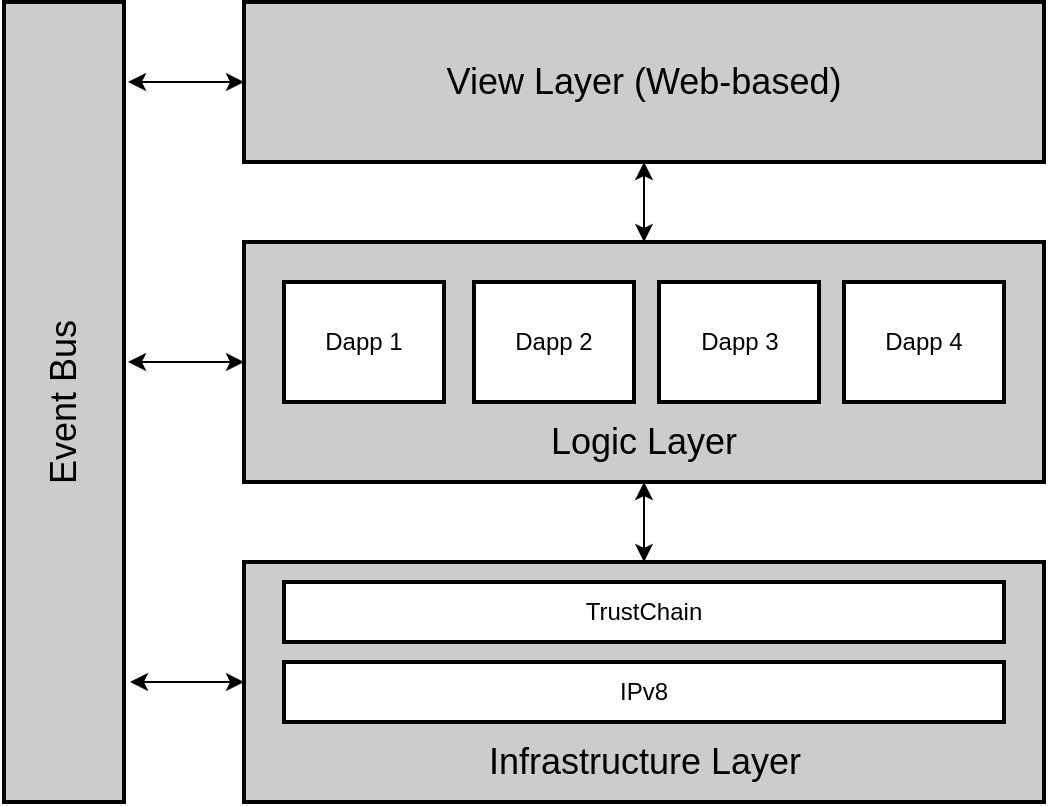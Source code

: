 <mxfile version="12.1.1" type="device" pages="1"><diagram id="EHl7ftutoMgddp9qwQif" name="Page-1"><mxGraphModel dx="932" dy="570" grid="1" gridSize="10" guides="1" tooltips="1" connect="1" arrows="1" fold="1" page="1" pageScale="1" pageWidth="827" pageHeight="1169" math="0" shadow="0"><root><mxCell id="0"/><mxCell id="1" parent="0"/><mxCell id="YvF3ucDbJZ3Y02G4h0ag-1" value="&lt;font style=&quot;font-size: 18px&quot;&gt;View Layer (Web-based)&lt;/font&gt;" style="rounded=0;whiteSpace=wrap;html=1;fillColor=#CCCCCC;strokeWidth=2;" vertex="1" parent="1"><mxGeometry x="160" y="40" width="400" height="80" as="geometry"/></mxCell><mxCell id="YvF3ucDbJZ3Y02G4h0ag-2" value="&lt;font style=&quot;font-size: 18px&quot;&gt;Event Bus&lt;/font&gt;" style="rounded=0;whiteSpace=wrap;html=1;fillColor=#CCCCCC;rotation=-90;strokeWidth=2;" vertex="1" parent="1"><mxGeometry x="-130" y="210" width="400" height="60" as="geometry"/></mxCell><mxCell id="YvF3ucDbJZ3Y02G4h0ag-3" value="" style="rounded=0;whiteSpace=wrap;html=1;strokeWidth=2;fillColor=#CCCCCC;" vertex="1" parent="1"><mxGeometry x="160" y="160" width="400" height="120" as="geometry"/></mxCell><mxCell id="YvF3ucDbJZ3Y02G4h0ag-4" value="&lt;font style=&quot;font-size: 18px&quot;&gt;Logic Layer&lt;/font&gt;" style="text;html=1;strokeColor=none;fillColor=none;align=center;verticalAlign=middle;whiteSpace=wrap;rounded=0;" vertex="1" parent="1"><mxGeometry x="285" y="250" width="150" height="20" as="geometry"/></mxCell><mxCell id="YvF3ucDbJZ3Y02G4h0ag-5" value="" style="rounded=0;whiteSpace=wrap;html=1;strokeWidth=2;fillColor=#CCCCCC;" vertex="1" parent="1"><mxGeometry x="160" y="320" width="400" height="120" as="geometry"/></mxCell><mxCell id="YvF3ucDbJZ3Y02G4h0ag-6" value="&lt;font style=&quot;font-size: 18px&quot;&gt;Infrastructure Layer&lt;/font&gt;" style="text;html=1;strokeColor=none;fillColor=none;align=center;verticalAlign=middle;whiteSpace=wrap;rounded=0;" vertex="1" parent="1"><mxGeometry x="237.5" y="410" width="245" height="20" as="geometry"/></mxCell><mxCell id="YvF3ucDbJZ3Y02G4h0ag-8" value="Dapp 2" style="rounded=0;whiteSpace=wrap;html=1;strokeWidth=2;fillColor=#FFFFFF;" vertex="1" parent="1"><mxGeometry x="275" y="180" width="80" height="60" as="geometry"/></mxCell><mxCell id="YvF3ucDbJZ3Y02G4h0ag-10" value="Dapp 1" style="rounded=0;whiteSpace=wrap;html=1;strokeWidth=2;fillColor=#FFFFFF;" vertex="1" parent="1"><mxGeometry x="180" y="180" width="80" height="60" as="geometry"/></mxCell><mxCell id="YvF3ucDbJZ3Y02G4h0ag-11" value="Dapp 3" style="rounded=0;whiteSpace=wrap;html=1;strokeWidth=2;fillColor=#FFFFFF;" vertex="1" parent="1"><mxGeometry x="367.5" y="180" width="80" height="60" as="geometry"/></mxCell><mxCell id="YvF3ucDbJZ3Y02G4h0ag-12" value="Dapp 4" style="rounded=0;whiteSpace=wrap;html=1;strokeWidth=2;fillColor=#FFFFFF;" vertex="1" parent="1"><mxGeometry x="460" y="180" width="80" height="60" as="geometry"/></mxCell><mxCell id="YvF3ucDbJZ3Y02G4h0ag-13" value="&lt;font style=&quot;font-size: 12px&quot;&gt;TrustChain&lt;/font&gt;" style="rounded=0;whiteSpace=wrap;html=1;strokeWidth=2;fillColor=#FFFFFF;" vertex="1" parent="1"><mxGeometry x="180" y="330" width="360" height="30" as="geometry"/></mxCell><mxCell id="YvF3ucDbJZ3Y02G4h0ag-14" value="IPv8" style="rounded=0;whiteSpace=wrap;html=1;strokeWidth=2;fillColor=#FFFFFF;" vertex="1" parent="1"><mxGeometry x="180" y="370" width="360" height="30" as="geometry"/></mxCell><mxCell id="YvF3ucDbJZ3Y02G4h0ag-15" value="" style="endArrow=classic;startArrow=classic;html=1;entryX=0.5;entryY=1;entryDx=0;entryDy=0;exitX=0.5;exitY=0;exitDx=0;exitDy=0;" edge="1" parent="1" source="YvF3ucDbJZ3Y02G4h0ag-5" target="YvF3ucDbJZ3Y02G4h0ag-3"><mxGeometry width="50" height="50" relative="1" as="geometry"><mxPoint x="40" y="510" as="sourcePoint"/><mxPoint x="90" y="460" as="targetPoint"/></mxGeometry></mxCell><mxCell id="YvF3ucDbJZ3Y02G4h0ag-16" value="" style="endArrow=classic;startArrow=classic;html=1;entryX=0.5;entryY=1;entryDx=0;entryDy=0;exitX=0.5;exitY=0;exitDx=0;exitDy=0;" edge="1" parent="1" source="YvF3ucDbJZ3Y02G4h0ag-3" target="YvF3ucDbJZ3Y02G4h0ag-1"><mxGeometry width="50" height="50" relative="1" as="geometry"><mxPoint x="40" y="510" as="sourcePoint"/><mxPoint x="90" y="460" as="targetPoint"/></mxGeometry></mxCell><mxCell id="YvF3ucDbJZ3Y02G4h0ag-17" value="" style="endArrow=classic;startArrow=classic;html=1;entryX=0;entryY=0.5;entryDx=0;entryDy=0;exitX=0.15;exitY=1.05;exitDx=0;exitDy=0;exitPerimeter=0;" edge="1" parent="1" source="YvF3ucDbJZ3Y02G4h0ag-2" target="YvF3ucDbJZ3Y02G4h0ag-5"><mxGeometry width="50" height="50" relative="1" as="geometry"><mxPoint x="120" y="360" as="sourcePoint"/><mxPoint x="90" y="460" as="targetPoint"/></mxGeometry></mxCell><mxCell id="YvF3ucDbJZ3Y02G4h0ag-18" value="" style="endArrow=classic;startArrow=classic;html=1;entryX=0;entryY=0.5;entryDx=0;entryDy=0;" edge="1" parent="1" target="YvF3ucDbJZ3Y02G4h0ag-3"><mxGeometry width="50" height="50" relative="1" as="geometry"><mxPoint x="102" y="220" as="sourcePoint"/><mxPoint x="90" y="460" as="targetPoint"/></mxGeometry></mxCell><mxCell id="YvF3ucDbJZ3Y02G4h0ag-19" value="" style="endArrow=classic;startArrow=classic;html=1;entryX=0;entryY=0.5;entryDx=0;entryDy=0;" edge="1" parent="1" target="YvF3ucDbJZ3Y02G4h0ag-1"><mxGeometry width="50" height="50" relative="1" as="geometry"><mxPoint x="102" y="80" as="sourcePoint"/><mxPoint x="90" y="460" as="targetPoint"/></mxGeometry></mxCell></root></mxGraphModel></diagram></mxfile>